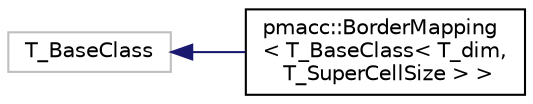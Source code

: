 digraph "Graphical Class Hierarchy"
{
 // LATEX_PDF_SIZE
  edge [fontname="Helvetica",fontsize="10",labelfontname="Helvetica",labelfontsize="10"];
  node [fontname="Helvetica",fontsize="10",shape=record];
  rankdir="LR";
  Node323 [label="T_BaseClass",height=0.2,width=0.4,color="grey75", fillcolor="white", style="filled",tooltip=" "];
  Node323 -> Node0 [dir="back",color="midnightblue",fontsize="10",style="solid",fontname="Helvetica"];
  Node0 [label="pmacc::BorderMapping\l\< T_BaseClass\< T_dim,\l T_SuperCellSize \> \>",height=0.2,width=0.4,color="black", fillcolor="white", style="filled",URL="$classpmacc_1_1_border_mapping_3_01_t___base_class_3_01_t__dim_00_01_t___super_cell_size_01_4_01_4.html",tooltip=" "];
}
